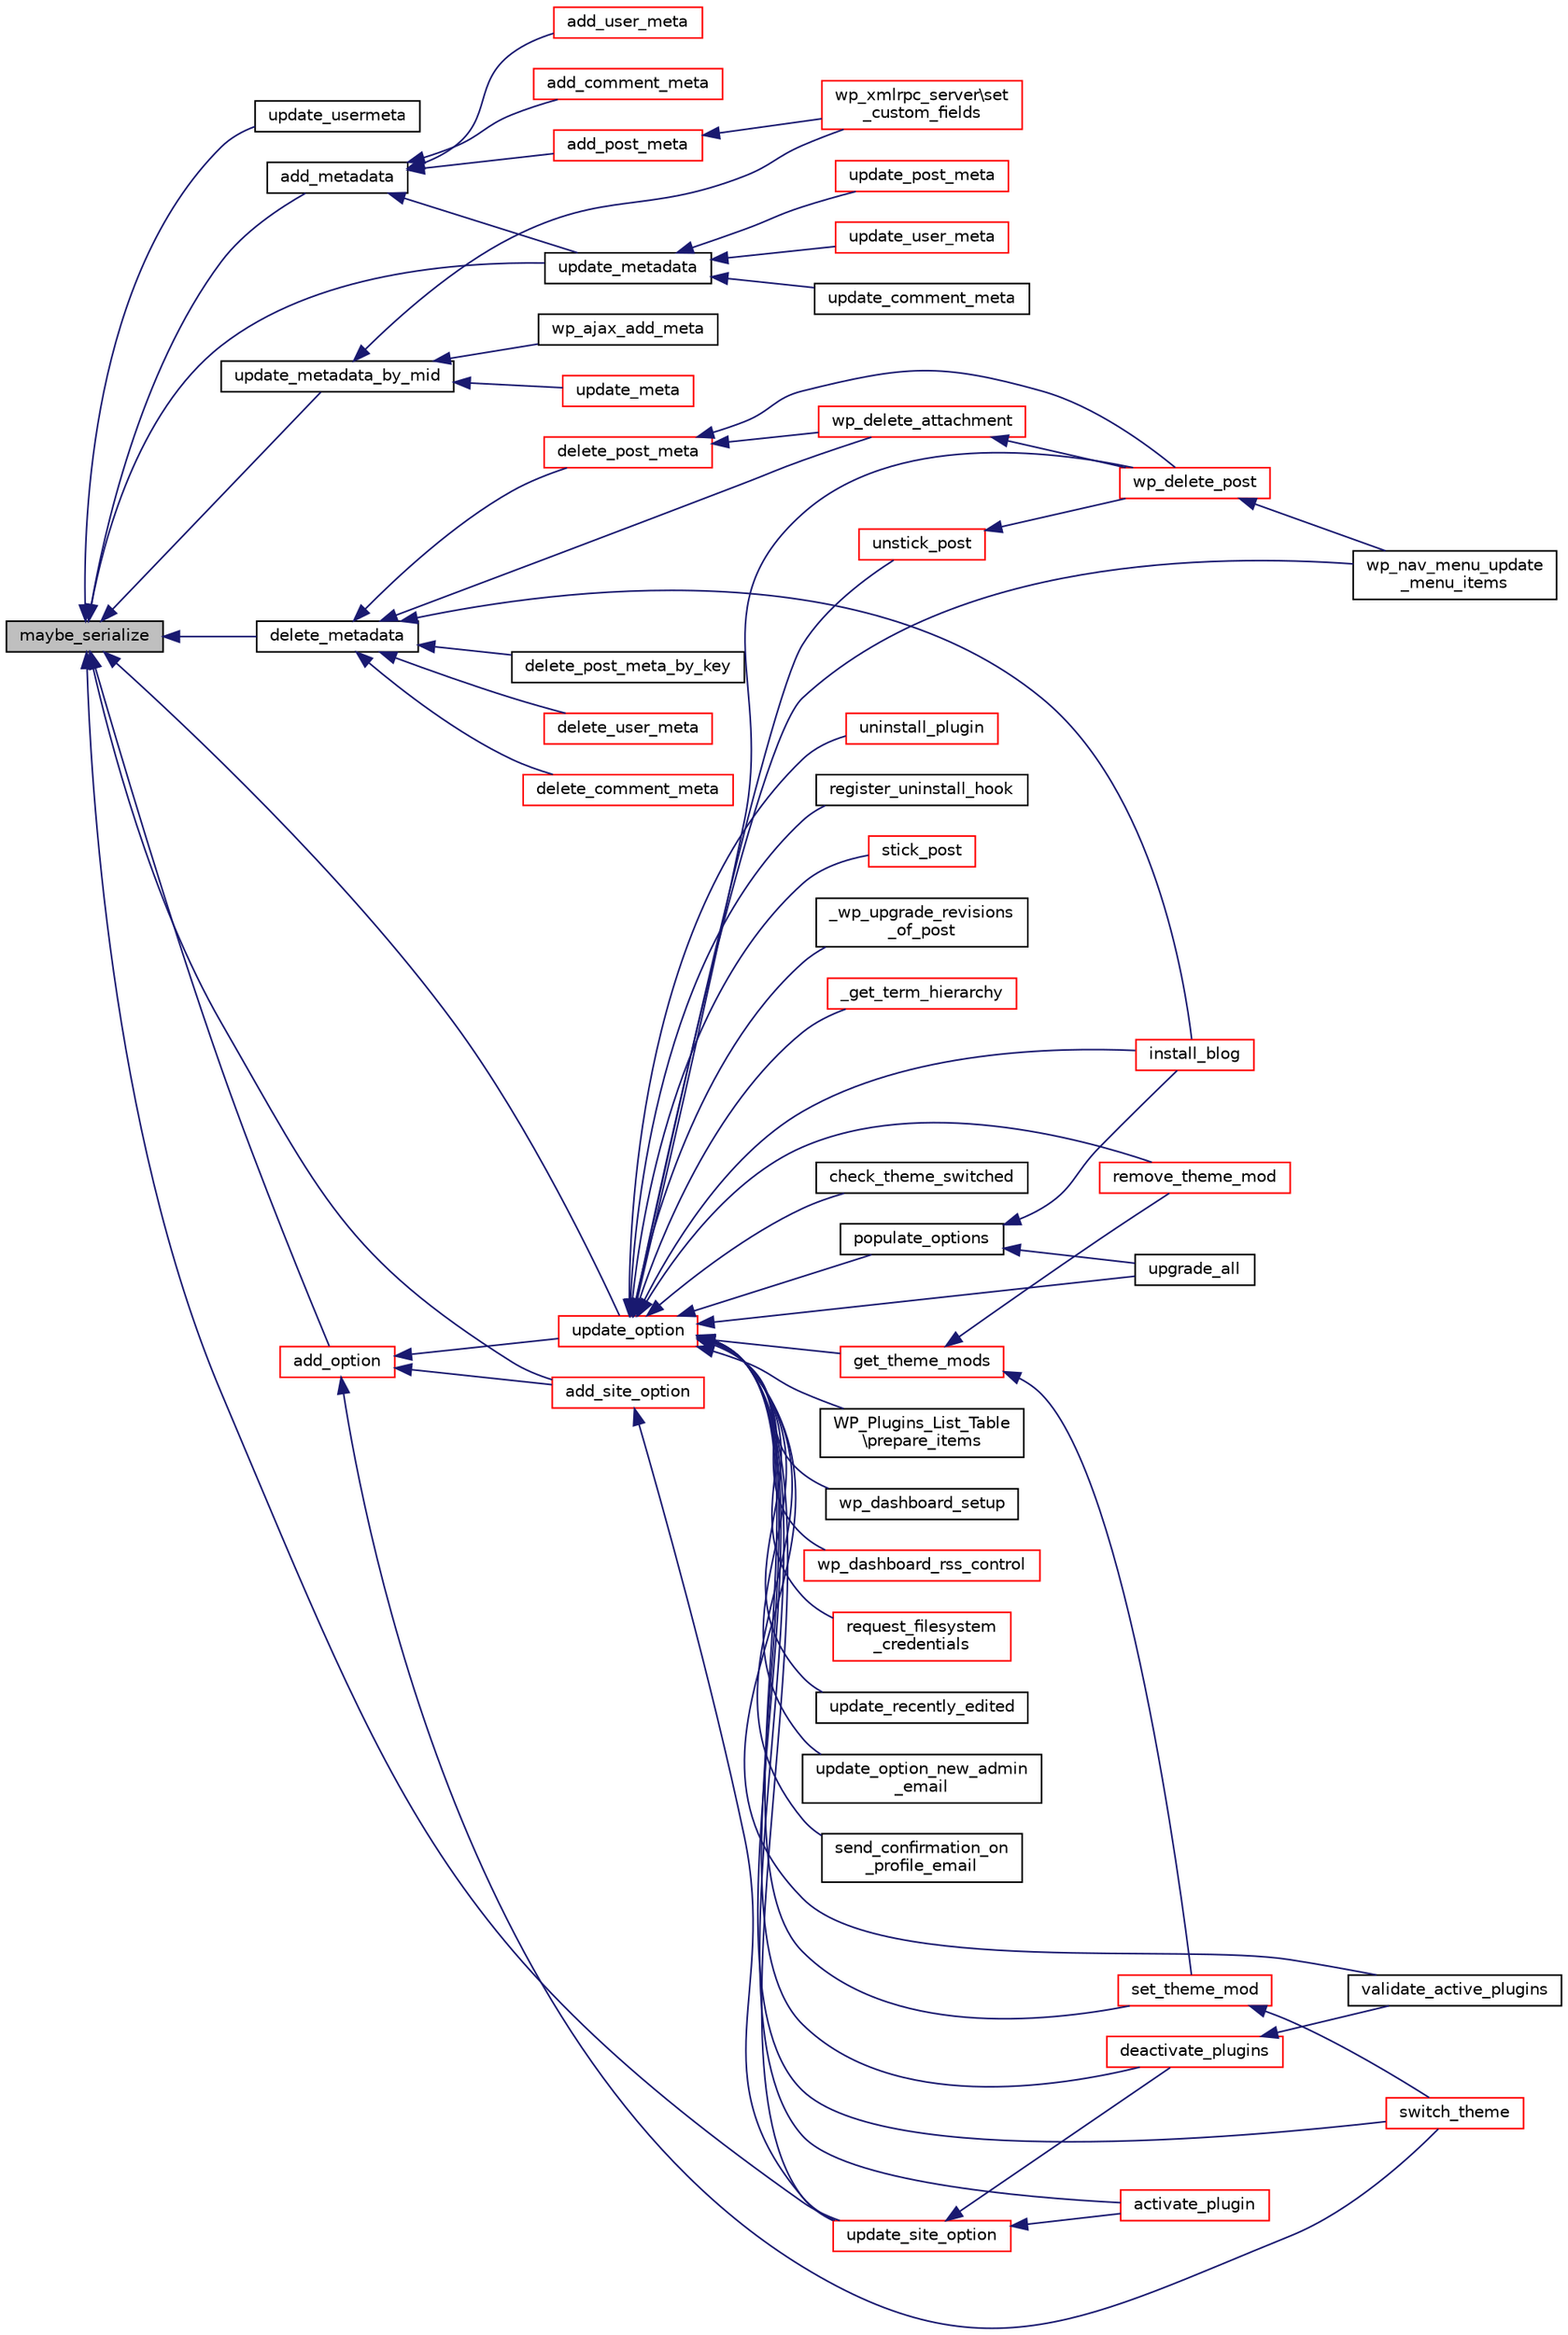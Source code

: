 digraph "maybe_serialize"
{
  edge [fontname="Helvetica",fontsize="10",labelfontname="Helvetica",labelfontsize="10"];
  node [fontname="Helvetica",fontsize="10",shape=record];
  rankdir="LR";
  Node1 [label="maybe_serialize",height=0.2,width=0.4,color="black", fillcolor="grey75", style="filled", fontcolor="black"];
  Node1 -> Node2 [dir="back",color="midnightblue",fontsize="10",style="solid",fontname="Helvetica"];
  Node2 [label="update_usermeta",height=0.2,width=0.4,color="black", fillcolor="white", style="filled",URL="$wp-includes_2deprecated_8php.html#a525f0e3fbdcc246d24ffcc2f1707bf10"];
  Node1 -> Node3 [dir="back",color="midnightblue",fontsize="10",style="solid",fontname="Helvetica"];
  Node3 [label="add_metadata",height=0.2,width=0.4,color="black", fillcolor="white", style="filled",URL="$meta_8php.html#ab5557d6589219e8cf8fd8eddb172172a"];
  Node3 -> Node4 [dir="back",color="midnightblue",fontsize="10",style="solid",fontname="Helvetica"];
  Node4 [label="add_comment_meta",height=0.2,width=0.4,color="red", fillcolor="white", style="filled",URL="$wp-includes_2comment_8php.html#a2d67acfdbeffb29e8c2bd110e147af10"];
  Node3 -> Node5 [dir="back",color="midnightblue",fontsize="10",style="solid",fontname="Helvetica"];
  Node5 [label="add_post_meta",height=0.2,width=0.4,color="red", fillcolor="white", style="filled",URL="$wp-includes_2post_8php.html#abde221cb7b8ad0a247496ce2a3c0e68e"];
  Node5 -> Node6 [dir="back",color="midnightblue",fontsize="10",style="solid",fontname="Helvetica"];
  Node6 [label="wp_xmlrpc_server\\set\l_custom_fields",height=0.2,width=0.4,color="red", fillcolor="white", style="filled",URL="$classwp__xmlrpc__server.html#af2d137480d8590998f454e2e34719e94"];
  Node3 -> Node7 [dir="back",color="midnightblue",fontsize="10",style="solid",fontname="Helvetica"];
  Node7 [label="add_user_meta",height=0.2,width=0.4,color="red", fillcolor="white", style="filled",URL="$wp-includes_2user_8php.html#a3ba7bbbe8c832ad60d959645c2caafad"];
  Node3 -> Node8 [dir="back",color="midnightblue",fontsize="10",style="solid",fontname="Helvetica"];
  Node8 [label="update_metadata",height=0.2,width=0.4,color="black", fillcolor="white", style="filled",URL="$meta_8php.html#af883920aecfe357a838107c657b933c6"];
  Node8 -> Node9 [dir="back",color="midnightblue",fontsize="10",style="solid",fontname="Helvetica"];
  Node9 [label="update_comment_meta",height=0.2,width=0.4,color="black", fillcolor="white", style="filled",URL="$wp-includes_2comment_8php.html#a72f19e51b060b2e94651ef9c893dcb7a"];
  Node8 -> Node10 [dir="back",color="midnightblue",fontsize="10",style="solid",fontname="Helvetica"];
  Node10 [label="update_post_meta",height=0.2,width=0.4,color="red", fillcolor="white", style="filled",URL="$wp-includes_2post_8php.html#ac984a204e35272d1a897fedce9a92847"];
  Node8 -> Node11 [dir="back",color="midnightblue",fontsize="10",style="solid",fontname="Helvetica"];
  Node11 [label="update_user_meta",height=0.2,width=0.4,color="red", fillcolor="white", style="filled",URL="$wp-includes_2user_8php.html#a414887490e946c7f6459d886b09e0e5a"];
  Node1 -> Node8 [dir="back",color="midnightblue",fontsize="10",style="solid",fontname="Helvetica"];
  Node1 -> Node12 [dir="back",color="midnightblue",fontsize="10",style="solid",fontname="Helvetica"];
  Node12 [label="delete_metadata",height=0.2,width=0.4,color="black", fillcolor="white", style="filled",URL="$meta_8php.html#ad0369e71d632895be530f5693855ec95"];
  Node12 -> Node13 [dir="back",color="midnightblue",fontsize="10",style="solid",fontname="Helvetica"];
  Node13 [label="delete_comment_meta",height=0.2,width=0.4,color="red", fillcolor="white", style="filled",URL="$wp-includes_2comment_8php.html#aaed63585856f96eb470faed7487882ad"];
  Node12 -> Node14 [dir="back",color="midnightblue",fontsize="10",style="solid",fontname="Helvetica"];
  Node14 [label="delete_post_meta",height=0.2,width=0.4,color="red", fillcolor="white", style="filled",URL="$wp-includes_2post_8php.html#a138c55d0c3508741575e1f3fad256f65"];
  Node14 -> Node15 [dir="back",color="midnightblue",fontsize="10",style="solid",fontname="Helvetica"];
  Node15 [label="wp_delete_post",height=0.2,width=0.4,color="red", fillcolor="white", style="filled",URL="$wp-includes_2post_8php.html#affbeae076f02be4fd44a2019f39a6928"];
  Node15 -> Node16 [dir="back",color="midnightblue",fontsize="10",style="solid",fontname="Helvetica"];
  Node16 [label="wp_nav_menu_update\l_menu_items",height=0.2,width=0.4,color="black", fillcolor="white", style="filled",URL="$wp-admin_2includes_2nav-menu_8php.html#a9ab126749a31dff6cfbb1354a0288da9"];
  Node14 -> Node17 [dir="back",color="midnightblue",fontsize="10",style="solid",fontname="Helvetica"];
  Node17 [label="wp_delete_attachment",height=0.2,width=0.4,color="red", fillcolor="white", style="filled",URL="$wp-includes_2post_8php.html#a353f54ac06d8c38c531a97637d0cb164"];
  Node17 -> Node15 [dir="back",color="midnightblue",fontsize="10",style="solid",fontname="Helvetica"];
  Node12 -> Node18 [dir="back",color="midnightblue",fontsize="10",style="solid",fontname="Helvetica"];
  Node18 [label="delete_post_meta_by_key",height=0.2,width=0.4,color="black", fillcolor="white", style="filled",URL="$wp-includes_2post_8php.html#a61708631de8857f01c129cb183fd64e9"];
  Node12 -> Node17 [dir="back",color="midnightblue",fontsize="10",style="solid",fontname="Helvetica"];
  Node12 -> Node19 [dir="back",color="midnightblue",fontsize="10",style="solid",fontname="Helvetica"];
  Node19 [label="delete_user_meta",height=0.2,width=0.4,color="red", fillcolor="white", style="filled",URL="$wp-includes_2user_8php.html#a9c35089705511455890a14867d96ec8c"];
  Node12 -> Node20 [dir="back",color="midnightblue",fontsize="10",style="solid",fontname="Helvetica"];
  Node20 [label="install_blog",height=0.2,width=0.4,color="red", fillcolor="white", style="filled",URL="$ms-functions_8php.html#a57320b11a05ba7c9bbc64ac1ddb44186"];
  Node1 -> Node21 [dir="back",color="midnightblue",fontsize="10",style="solid",fontname="Helvetica"];
  Node21 [label="update_metadata_by_mid",height=0.2,width=0.4,color="black", fillcolor="white", style="filled",URL="$meta_8php.html#abbc8c66e89b6d7d45cd4d990e998bdb4"];
  Node21 -> Node22 [dir="back",color="midnightblue",fontsize="10",style="solid",fontname="Helvetica"];
  Node22 [label="wp_ajax_add_meta",height=0.2,width=0.4,color="black", fillcolor="white", style="filled",URL="$ajax-actions_8php.html#a135b323d63a3baf705d0d971266bc159"];
  Node21 -> Node23 [dir="back",color="midnightblue",fontsize="10",style="solid",fontname="Helvetica"];
  Node23 [label="update_meta",height=0.2,width=0.4,color="red", fillcolor="white", style="filled",URL="$wp-admin_2includes_2post_8php.html#a6ebdb8c9db9ae1277518522febf230f6"];
  Node21 -> Node6 [dir="back",color="midnightblue",fontsize="10",style="solid",fontname="Helvetica"];
  Node1 -> Node24 [dir="back",color="midnightblue",fontsize="10",style="solid",fontname="Helvetica"];
  Node24 [label="update_option",height=0.2,width=0.4,color="red", fillcolor="white", style="filled",URL="$option_8php.html#a7c47bc5d444687bebd583e6b5dfc04bc"];
  Node24 -> Node25 [dir="back",color="midnightblue",fontsize="10",style="solid",fontname="Helvetica"];
  Node25 [label="WP_Plugins_List_Table\l\\prepare_items",height=0.2,width=0.4,color="black", fillcolor="white", style="filled",URL="$class_w_p___plugins___list___table.html#ab646c6a791a1386fd5209031d99afe27"];
  Node24 -> Node26 [dir="back",color="midnightblue",fontsize="10",style="solid",fontname="Helvetica"];
  Node26 [label="wp_dashboard_setup",height=0.2,width=0.4,color="black", fillcolor="white", style="filled",URL="$dashboard_8php.html#ae35b6d6c70d6e46f0e125b5accd92d12"];
  Node24 -> Node27 [dir="back",color="midnightblue",fontsize="10",style="solid",fontname="Helvetica"];
  Node27 [label="wp_dashboard_rss_control",height=0.2,width=0.4,color="red", fillcolor="white", style="filled",URL="$dashboard_8php.html#ab09039531795dae7ddad72b8aafab58c"];
  Node24 -> Node28 [dir="back",color="midnightblue",fontsize="10",style="solid",fontname="Helvetica"];
  Node28 [label="request_filesystem\l_credentials",height=0.2,width=0.4,color="red", fillcolor="white", style="filled",URL="$wp-admin_2includes_2file_8php.html#a9de4dae445936f135e2aa24cf59ba429"];
  Node24 -> Node29 [dir="back",color="midnightblue",fontsize="10",style="solid",fontname="Helvetica"];
  Node29 [label="update_recently_edited",height=0.2,width=0.4,color="black", fillcolor="white", style="filled",URL="$wp-admin_2includes_2misc_8php.html#abc3740331bc506aeb09f9b9bca647f90"];
  Node24 -> Node30 [dir="back",color="midnightblue",fontsize="10",style="solid",fontname="Helvetica"];
  Node30 [label="update_option_new_admin\l_email",height=0.2,width=0.4,color="black", fillcolor="white", style="filled",URL="$ms_8php.html#ae496a8adceb6e87a121f1a9618c853b2"];
  Node24 -> Node31 [dir="back",color="midnightblue",fontsize="10",style="solid",fontname="Helvetica"];
  Node31 [label="send_confirmation_on\l_profile_email",height=0.2,width=0.4,color="black", fillcolor="white", style="filled",URL="$ms_8php.html#a80f14adfa04b76f823ebcb36daad8064"];
  Node24 -> Node16 [dir="back",color="midnightblue",fontsize="10",style="solid",fontname="Helvetica"];
  Node24 -> Node32 [dir="back",color="midnightblue",fontsize="10",style="solid",fontname="Helvetica"];
  Node32 [label="activate_plugin",height=0.2,width=0.4,color="red", fillcolor="white", style="filled",URL="$wp-admin_2includes_2plugin_8php.html#a0f59d21390ecbee164707086c410c754"];
  Node24 -> Node33 [dir="back",color="midnightblue",fontsize="10",style="solid",fontname="Helvetica"];
  Node33 [label="deactivate_plugins",height=0.2,width=0.4,color="red", fillcolor="white", style="filled",URL="$wp-admin_2includes_2plugin_8php.html#a10a4cc7247cf0cb722062baf35784b8a"];
  Node33 -> Node34 [dir="back",color="midnightblue",fontsize="10",style="solid",fontname="Helvetica"];
  Node34 [label="validate_active_plugins",height=0.2,width=0.4,color="black", fillcolor="white", style="filled",URL="$wp-admin_2includes_2plugin_8php.html#a456c90eee3f1fb79658270d3afbd843b"];
  Node24 -> Node34 [dir="back",color="midnightblue",fontsize="10",style="solid",fontname="Helvetica"];
  Node24 -> Node35 [dir="back",color="midnightblue",fontsize="10",style="solid",fontname="Helvetica"];
  Node35 [label="uninstall_plugin",height=0.2,width=0.4,color="red", fillcolor="white", style="filled",URL="$wp-admin_2includes_2plugin_8php.html#a093a9cb98f51e3643634bd8bc6ed6e76"];
  Node24 -> Node36 [dir="back",color="midnightblue",fontsize="10",style="solid",fontname="Helvetica"];
  Node36 [label="register_uninstall_hook",height=0.2,width=0.4,color="black", fillcolor="white", style="filled",URL="$wp-includes_2plugin_8php.html#afae6e78ad3d8aedfa0cc78f2c9079a9c"];
  Node24 -> Node37 [dir="back",color="midnightblue",fontsize="10",style="solid",fontname="Helvetica"];
  Node37 [label="stick_post",height=0.2,width=0.4,color="red", fillcolor="white", style="filled",URL="$wp-includes_2post_8php.html#acc77b2e45b5ed524f5d231f187419c2e"];
  Node24 -> Node38 [dir="back",color="midnightblue",fontsize="10",style="solid",fontname="Helvetica"];
  Node38 [label="unstick_post",height=0.2,width=0.4,color="red", fillcolor="white", style="filled",URL="$wp-includes_2post_8php.html#ae269c8d34a8a3fcfca032edabe5a6ae0"];
  Node38 -> Node15 [dir="back",color="midnightblue",fontsize="10",style="solid",fontname="Helvetica"];
  Node24 -> Node15 [dir="back",color="midnightblue",fontsize="10",style="solid",fontname="Helvetica"];
  Node24 -> Node39 [dir="back",color="midnightblue",fontsize="10",style="solid",fontname="Helvetica"];
  Node39 [label="_wp_upgrade_revisions\l_of_post",height=0.2,width=0.4,color="black", fillcolor="white", style="filled",URL="$wp-includes_2revision_8php.html#af227d88ec3dd4a16caa512799cd760a1"];
  Node24 -> Node40 [dir="back",color="midnightblue",fontsize="10",style="solid",fontname="Helvetica"];
  Node40 [label="populate_options",height=0.2,width=0.4,color="black", fillcolor="white", style="filled",URL="$schema_8php.html#abcd0383676547c96be6f8bf8208cc545"];
  Node40 -> Node41 [dir="back",color="midnightblue",fontsize="10",style="solid",fontname="Helvetica"];
  Node41 [label="upgrade_all",height=0.2,width=0.4,color="black", fillcolor="white", style="filled",URL="$includes_2upgrade_8php.html#ac5fd71d697cebc747e03eb3f7159bb75"];
  Node40 -> Node20 [dir="back",color="midnightblue",fontsize="10",style="solid",fontname="Helvetica"];
  Node24 -> Node42 [dir="back",color="midnightblue",fontsize="10",style="solid",fontname="Helvetica"];
  Node42 [label="_get_term_hierarchy",height=0.2,width=0.4,color="red", fillcolor="white", style="filled",URL="$wp-includes_2taxonomy_8php.html#af081d9c3651f0b49f5e4617610ddf827"];
  Node24 -> Node43 [dir="back",color="midnightblue",fontsize="10",style="solid",fontname="Helvetica"];
  Node43 [label="switch_theme",height=0.2,width=0.4,color="red", fillcolor="white", style="filled",URL="$wp-includes_2theme_8php.html#a5c41cddde365f63f556aab6fab707c6e"];
  Node24 -> Node44 [dir="back",color="midnightblue",fontsize="10",style="solid",fontname="Helvetica"];
  Node44 [label="get_theme_mods",height=0.2,width=0.4,color="red", fillcolor="white", style="filled",URL="$wp-includes_2theme_8php.html#ab752fdfaa2a6941bf399b239522b823d"];
  Node44 -> Node45 [dir="back",color="midnightblue",fontsize="10",style="solid",fontname="Helvetica"];
  Node45 [label="set_theme_mod",height=0.2,width=0.4,color="red", fillcolor="white", style="filled",URL="$wp-includes_2theme_8php.html#a4d6498454d40a2c245452c1ba2b4ef59"];
  Node45 -> Node43 [dir="back",color="midnightblue",fontsize="10",style="solid",fontname="Helvetica"];
  Node44 -> Node46 [dir="back",color="midnightblue",fontsize="10",style="solid",fontname="Helvetica"];
  Node46 [label="remove_theme_mod",height=0.2,width=0.4,color="red", fillcolor="white", style="filled",URL="$wp-includes_2theme_8php.html#ad614e6c66f3f9623fef2bf3d738dcb27"];
  Node24 -> Node45 [dir="back",color="midnightblue",fontsize="10",style="solid",fontname="Helvetica"];
  Node24 -> Node46 [dir="back",color="midnightblue",fontsize="10",style="solid",fontname="Helvetica"];
  Node24 -> Node47 [dir="back",color="midnightblue",fontsize="10",style="solid",fontname="Helvetica"];
  Node47 [label="check_theme_switched",height=0.2,width=0.4,color="black", fillcolor="white", style="filled",URL="$wp-includes_2theme_8php.html#a7f8712f4e3fff0608791ec54c645df07"];
  Node24 -> Node41 [dir="back",color="midnightblue",fontsize="10",style="solid",fontname="Helvetica"];
  Node24 -> Node20 [dir="back",color="midnightblue",fontsize="10",style="solid",fontname="Helvetica"];
  Node24 -> Node48 [dir="back",color="midnightblue",fontsize="10",style="solid",fontname="Helvetica"];
  Node48 [label="update_site_option",height=0.2,width=0.4,color="red", fillcolor="white", style="filled",URL="$option_8php.html#a7ffd65e258601322158dc39ee84b3121"];
  Node48 -> Node32 [dir="back",color="midnightblue",fontsize="10",style="solid",fontname="Helvetica"];
  Node48 -> Node33 [dir="back",color="midnightblue",fontsize="10",style="solid",fontname="Helvetica"];
  Node1 -> Node49 [dir="back",color="midnightblue",fontsize="10",style="solid",fontname="Helvetica"];
  Node49 [label="add_option",height=0.2,width=0.4,color="red", fillcolor="white", style="filled",URL="$option_8php.html#afacc3facc45e9b1cf03120755d40f494"];
  Node49 -> Node43 [dir="back",color="midnightblue",fontsize="10",style="solid",fontname="Helvetica"];
  Node49 -> Node24 [dir="back",color="midnightblue",fontsize="10",style="solid",fontname="Helvetica"];
  Node49 -> Node50 [dir="back",color="midnightblue",fontsize="10",style="solid",fontname="Helvetica"];
  Node50 [label="add_site_option",height=0.2,width=0.4,color="red", fillcolor="white", style="filled",URL="$option_8php.html#a2c2c039acbd1f0ddc4063fbcfb11b3a2"];
  Node50 -> Node48 [dir="back",color="midnightblue",fontsize="10",style="solid",fontname="Helvetica"];
  Node1 -> Node50 [dir="back",color="midnightblue",fontsize="10",style="solid",fontname="Helvetica"];
  Node1 -> Node48 [dir="back",color="midnightblue",fontsize="10",style="solid",fontname="Helvetica"];
}

